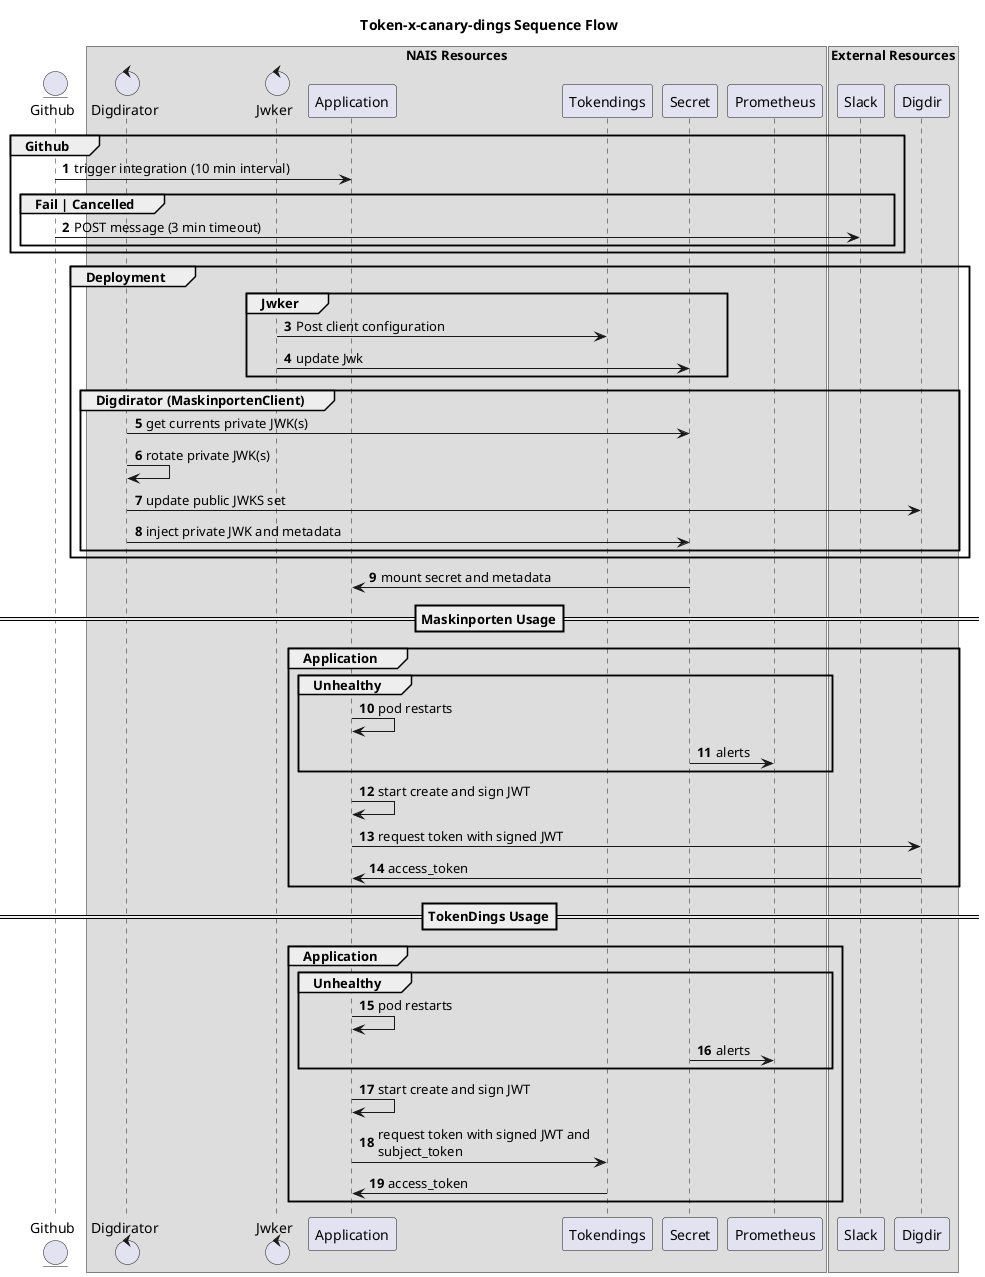 @startuml component
title Token-x-canary-dings Sequence Flow
skinparam maxMessageSize 300
autonumber

entity github as "Github"

box "NAIS Resources"
control digdirator as "Digdirator"
control jwker as "Jwker"
participant application as "Application"
participant tokendings as "Tokendings"
participant nais as "Secret"
participant prom as "Prometheus"
end box

box "External Resources"
participant slack as "Slack"
participant digdir as "Digdir"
end box

group Github
github -> application: trigger integration (10 min interval)
    group Fail | Cancelled
    github -> slack: POST message (3 min timeout)
    end
end

group Deployment
group Jwker
    jwker -> tokendings: Post client configuration
    jwker -> nais: update Jwk
end

group Digdirator (MaskinportenClient)
        digdirator -> nais: get currents private JWK(s)
        digdirator -> digdirator: rotate private JWK(s)
        digdirator -> digdir: update public JWKS set
        digdirator -> nais: inject private JWK and metadata
    end
end

nais -> application: mount secret and metadata

==Maskinporten Usage==
group Application
    group Unhealthy
        application -> application: pod restarts
        nais -> prom: alerts
    end
    application -> application: start create and sign JWT
    application -> digdir: request token with signed JWT
    digdir -> application: access_token
end

==TokenDings Usage==
group Application
    group Unhealthy
        application -> application: pod restarts
        nais -> prom: alerts
    end
    application -> application: start create and sign JWT
    application -> tokendings: request token with signed JWT and subject_token
    tokendings -> application: access_token
end

@enduml

